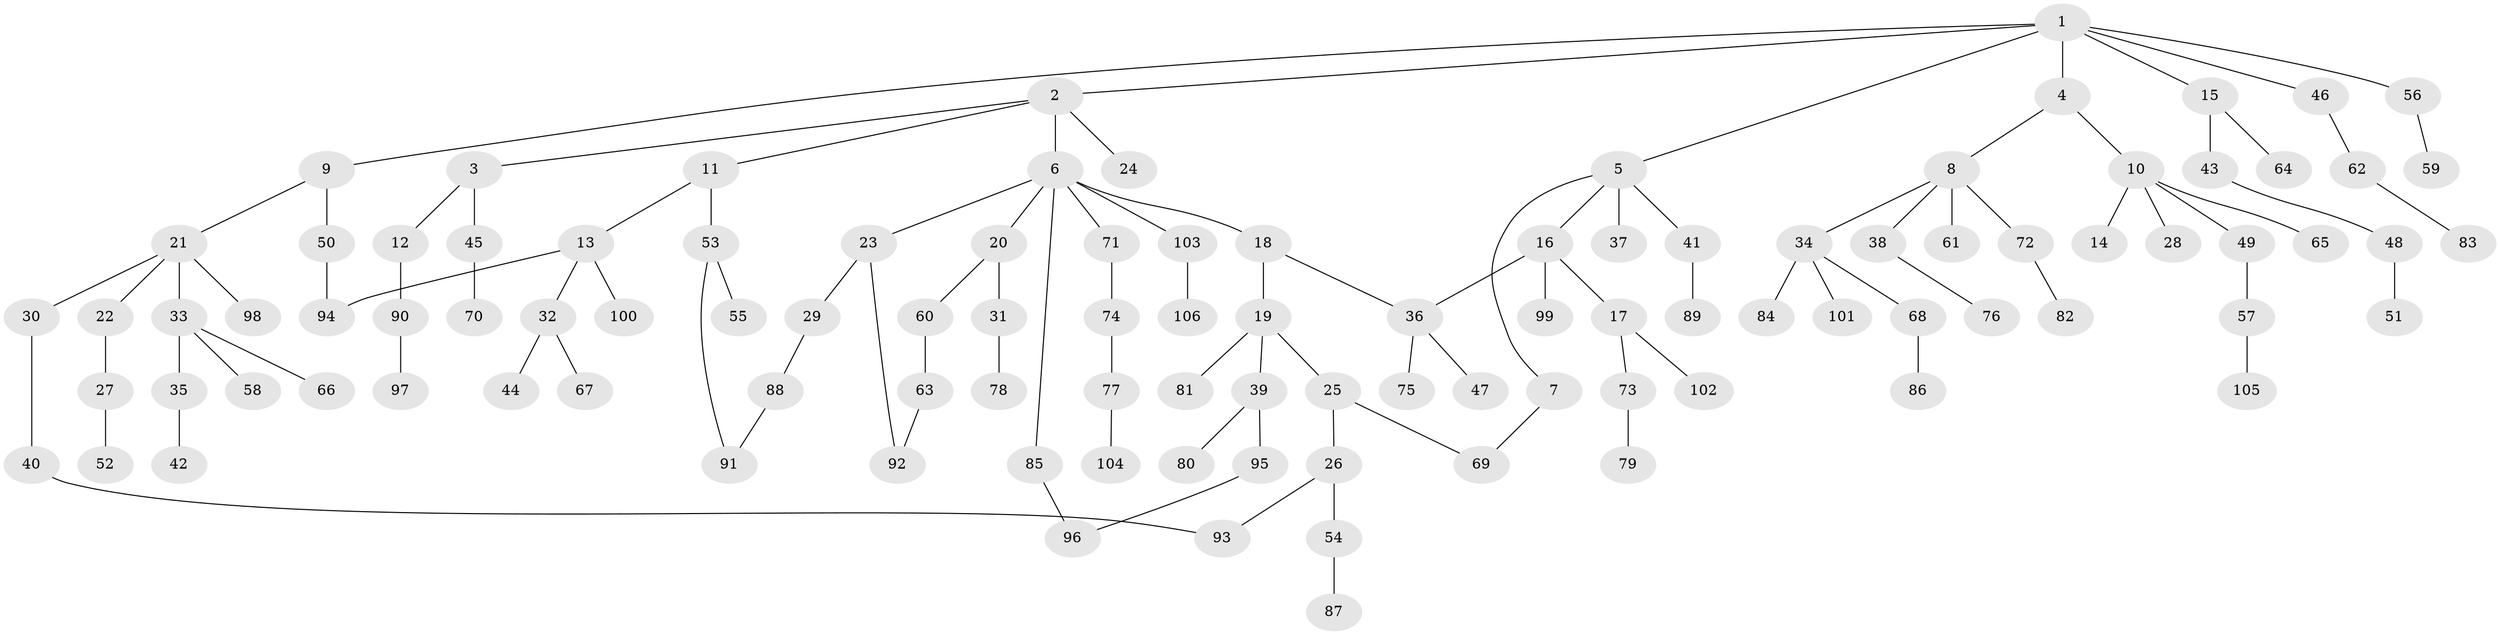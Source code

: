 // coarse degree distribution, {3: 0.27906976744186046, 4: 0.06976744186046512, 1: 0.32558139534883723, 6: 0.046511627906976744, 2: 0.27906976744186046}
// Generated by graph-tools (version 1.1) at 2025/36/03/04/25 23:36:04]
// undirected, 106 vertices, 112 edges
graph export_dot {
  node [color=gray90,style=filled];
  1;
  2;
  3;
  4;
  5;
  6;
  7;
  8;
  9;
  10;
  11;
  12;
  13;
  14;
  15;
  16;
  17;
  18;
  19;
  20;
  21;
  22;
  23;
  24;
  25;
  26;
  27;
  28;
  29;
  30;
  31;
  32;
  33;
  34;
  35;
  36;
  37;
  38;
  39;
  40;
  41;
  42;
  43;
  44;
  45;
  46;
  47;
  48;
  49;
  50;
  51;
  52;
  53;
  54;
  55;
  56;
  57;
  58;
  59;
  60;
  61;
  62;
  63;
  64;
  65;
  66;
  67;
  68;
  69;
  70;
  71;
  72;
  73;
  74;
  75;
  76;
  77;
  78;
  79;
  80;
  81;
  82;
  83;
  84;
  85;
  86;
  87;
  88;
  89;
  90;
  91;
  92;
  93;
  94;
  95;
  96;
  97;
  98;
  99;
  100;
  101;
  102;
  103;
  104;
  105;
  106;
  1 -- 2;
  1 -- 4;
  1 -- 5;
  1 -- 9;
  1 -- 15;
  1 -- 46;
  1 -- 56;
  2 -- 3;
  2 -- 6;
  2 -- 11;
  2 -- 24;
  3 -- 12;
  3 -- 45;
  4 -- 8;
  4 -- 10;
  5 -- 7;
  5 -- 16;
  5 -- 37;
  5 -- 41;
  6 -- 18;
  6 -- 20;
  6 -- 23;
  6 -- 71;
  6 -- 85;
  6 -- 103;
  7 -- 69;
  8 -- 34;
  8 -- 38;
  8 -- 61;
  8 -- 72;
  9 -- 21;
  9 -- 50;
  10 -- 14;
  10 -- 28;
  10 -- 49;
  10 -- 65;
  11 -- 13;
  11 -- 53;
  12 -- 90;
  13 -- 32;
  13 -- 100;
  13 -- 94;
  15 -- 43;
  15 -- 64;
  16 -- 17;
  16 -- 99;
  16 -- 36;
  17 -- 73;
  17 -- 102;
  18 -- 19;
  18 -- 36;
  19 -- 25;
  19 -- 39;
  19 -- 81;
  20 -- 31;
  20 -- 60;
  21 -- 22;
  21 -- 30;
  21 -- 33;
  21 -- 98;
  22 -- 27;
  23 -- 29;
  23 -- 92;
  25 -- 26;
  25 -- 69;
  26 -- 54;
  26 -- 93;
  27 -- 52;
  29 -- 88;
  30 -- 40;
  31 -- 78;
  32 -- 44;
  32 -- 67;
  33 -- 35;
  33 -- 58;
  33 -- 66;
  34 -- 68;
  34 -- 84;
  34 -- 101;
  35 -- 42;
  36 -- 47;
  36 -- 75;
  38 -- 76;
  39 -- 80;
  39 -- 95;
  40 -- 93;
  41 -- 89;
  43 -- 48;
  45 -- 70;
  46 -- 62;
  48 -- 51;
  49 -- 57;
  50 -- 94;
  53 -- 55;
  53 -- 91;
  54 -- 87;
  56 -- 59;
  57 -- 105;
  60 -- 63;
  62 -- 83;
  63 -- 92;
  68 -- 86;
  71 -- 74;
  72 -- 82;
  73 -- 79;
  74 -- 77;
  77 -- 104;
  85 -- 96;
  88 -- 91;
  90 -- 97;
  95 -- 96;
  103 -- 106;
}
